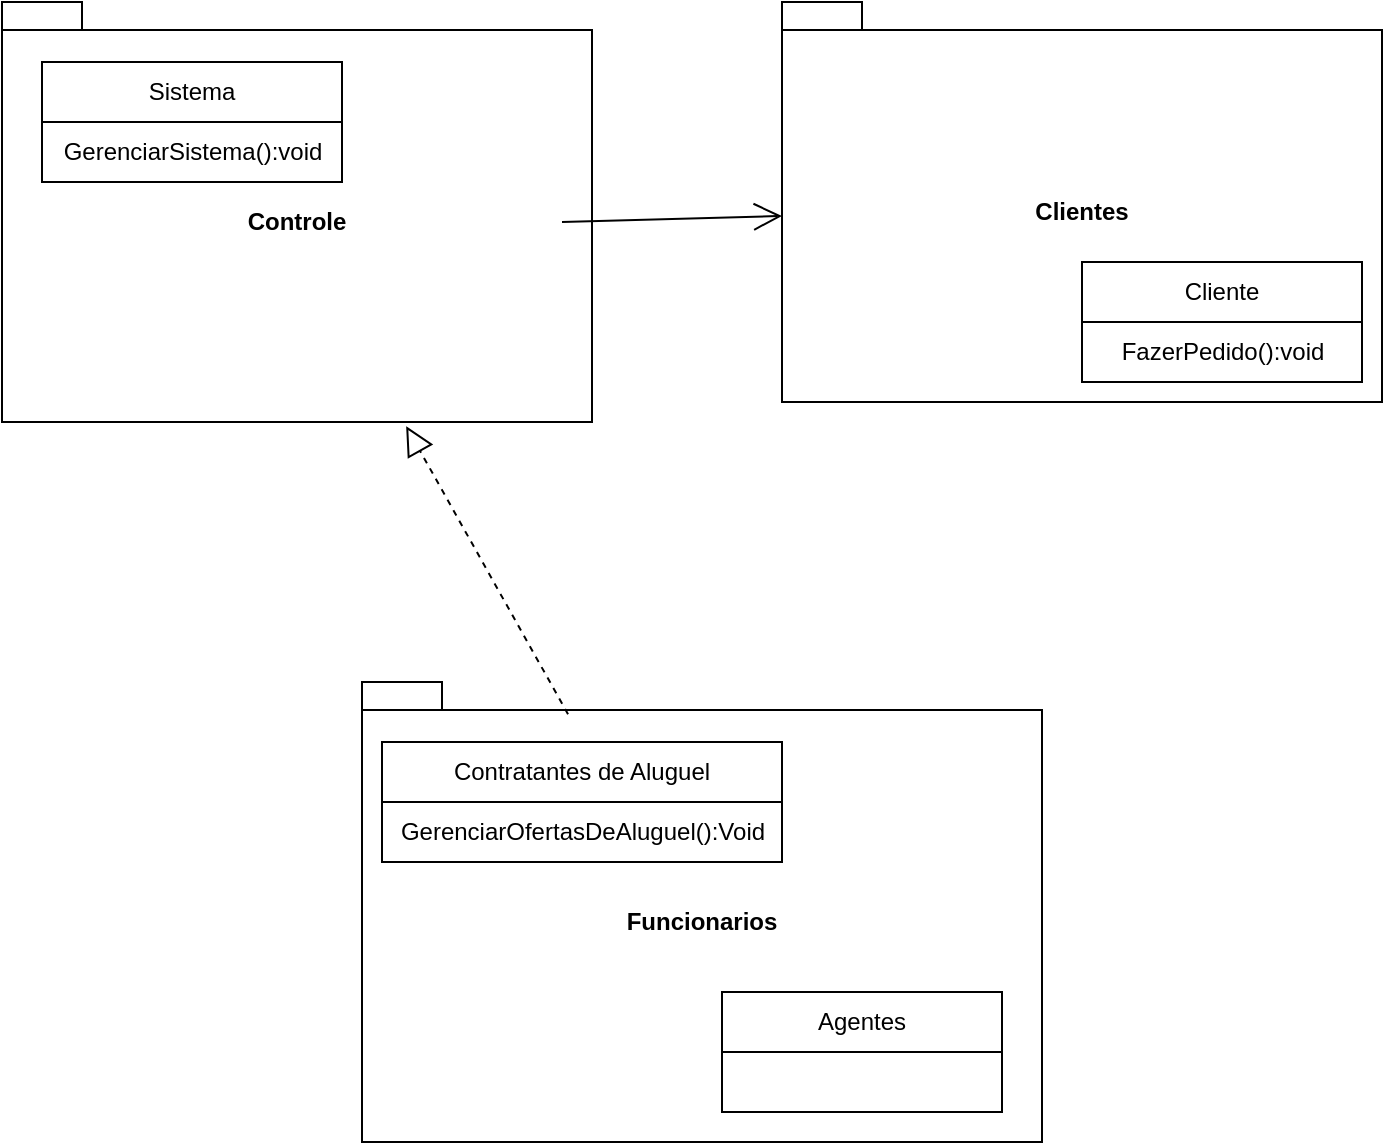 <mxfile version="21.0.10" type="device"><diagram id="C5RBs43oDa-KdzZeNtuy" name="Page-1"><mxGraphModel dx="1434" dy="764" grid="1" gridSize="10" guides="1" tooltips="1" connect="1" arrows="1" fold="1" page="1" pageScale="1" pageWidth="827" pageHeight="1169" math="0" shadow="0"><root><mxCell id="WIyWlLk6GJQsqaUBKTNV-0"/><mxCell id="WIyWlLk6GJQsqaUBKTNV-1" parent="WIyWlLk6GJQsqaUBKTNV-0"/><mxCell id="4z6V2QEUoA-pPMWpPCwY-27" value="Controle&lt;br&gt;" style="shape=folder;fontStyle=1;spacingTop=10;tabWidth=40;tabHeight=14;tabPosition=left;html=1;whiteSpace=wrap;" vertex="1" parent="WIyWlLk6GJQsqaUBKTNV-1"><mxGeometry x="50" y="60" width="295" height="210" as="geometry"/></mxCell><mxCell id="4z6V2QEUoA-pPMWpPCwY-4" value="Sistema" style="swimlane;fontStyle=0;childLayout=stackLayout;horizontal=1;startSize=30;horizontalStack=0;resizeParent=1;resizeParentMax=0;resizeLast=0;collapsible=1;marginBottom=0;whiteSpace=wrap;html=1;" vertex="1" parent="WIyWlLk6GJQsqaUBKTNV-1"><mxGeometry x="70" y="90" width="150" height="60" as="geometry"><mxRectangle x="340" y="330" width="60" height="30" as="alternateBounds"/></mxGeometry></mxCell><mxCell id="4z6V2QEUoA-pPMWpPCwY-25" value="GerenciarSistema():void&lt;br&gt;" style="text;html=1;align=center;verticalAlign=middle;resizable=0;points=[];autosize=1;strokeColor=none;fillColor=none;" vertex="1" parent="4z6V2QEUoA-pPMWpPCwY-4"><mxGeometry y="30" width="150" height="30" as="geometry"/></mxCell><mxCell id="4z6V2QEUoA-pPMWpPCwY-28" value="Clientes" style="shape=folder;fontStyle=1;spacingTop=10;tabWidth=40;tabHeight=14;tabPosition=left;html=1;whiteSpace=wrap;" vertex="1" parent="WIyWlLk6GJQsqaUBKTNV-1"><mxGeometry x="440" y="60" width="300" height="200" as="geometry"/></mxCell><object label="Cliente" FazerPedido="void" id="4z6V2QEUoA-pPMWpPCwY-0"><mxCell style="swimlane;fontStyle=0;childLayout=stackLayout;horizontal=1;startSize=30;horizontalStack=0;resizeParent=1;resizeParentMax=0;resizeLast=0;collapsible=1;marginBottom=0;whiteSpace=wrap;html=1;" vertex="1" parent="WIyWlLk6GJQsqaUBKTNV-1"><mxGeometry x="590" y="190" width="140" height="60" as="geometry"><mxRectangle x="110" y="135" width="80" height="30" as="alternateBounds"/></mxGeometry></mxCell></object><mxCell id="4z6V2QEUoA-pPMWpPCwY-19" value="FazerPedido():void" style="text;html=1;align=center;verticalAlign=middle;resizable=0;points=[];autosize=1;strokeColor=none;fillColor=none;" vertex="1" parent="4z6V2QEUoA-pPMWpPCwY-0"><mxGeometry y="30" width="140" height="30" as="geometry"/></mxCell><mxCell id="4z6V2QEUoA-pPMWpPCwY-30" value="" style="endArrow=open;endFill=1;endSize=12;html=1;rounded=0;entryX=0;entryY=0;entryDx=0;entryDy=107;entryPerimeter=0;" edge="1" parent="WIyWlLk6GJQsqaUBKTNV-1" target="4z6V2QEUoA-pPMWpPCwY-28"><mxGeometry width="160" relative="1" as="geometry"><mxPoint x="330" y="170" as="sourcePoint"/><mxPoint x="430" y="170" as="targetPoint"/></mxGeometry></mxCell><mxCell id="4z6V2QEUoA-pPMWpPCwY-31" value="Funcionarios&lt;br&gt;" style="shape=folder;fontStyle=1;spacingTop=10;tabWidth=40;tabHeight=14;tabPosition=left;html=1;whiteSpace=wrap;" vertex="1" parent="WIyWlLk6GJQsqaUBKTNV-1"><mxGeometry x="230" y="400" width="340" height="230" as="geometry"/></mxCell><mxCell id="4z6V2QEUoA-pPMWpPCwY-12" value="Contratantes de Aluguel&lt;br&gt;" style="swimlane;fontStyle=0;childLayout=stackLayout;horizontal=1;startSize=30;horizontalStack=0;resizeParent=1;resizeParentMax=0;resizeLast=0;collapsible=1;marginBottom=0;whiteSpace=wrap;html=1;" vertex="1" parent="WIyWlLk6GJQsqaUBKTNV-1"><mxGeometry x="240" y="430" width="200" height="60" as="geometry"/></mxCell><mxCell id="4z6V2QEUoA-pPMWpPCwY-24" value="GerenciarOfertasDeAluguel():Void&lt;br&gt;" style="text;html=1;align=center;verticalAlign=middle;resizable=0;points=[];autosize=1;strokeColor=none;fillColor=none;" vertex="1" parent="4z6V2QEUoA-pPMWpPCwY-12"><mxGeometry y="30" width="200" height="30" as="geometry"/></mxCell><mxCell id="4z6V2QEUoA-pPMWpPCwY-8" value="Agentes" style="swimlane;fontStyle=0;childLayout=stackLayout;horizontal=1;startSize=30;horizontalStack=0;resizeParent=1;resizeParentMax=0;resizeLast=0;collapsible=1;marginBottom=0;whiteSpace=wrap;html=1;" vertex="1" parent="WIyWlLk6GJQsqaUBKTNV-1"><mxGeometry x="410" y="555" width="140" height="60" as="geometry"/></mxCell><mxCell id="4z6V2QEUoA-pPMWpPCwY-32" value="" style="endArrow=block;dashed=1;endFill=0;endSize=12;html=1;rounded=0;entryX=0.685;entryY=1.01;entryDx=0;entryDy=0;entryPerimeter=0;exitX=0.303;exitY=0.07;exitDx=0;exitDy=0;exitPerimeter=0;" edge="1" parent="WIyWlLk6GJQsqaUBKTNV-1" source="4z6V2QEUoA-pPMWpPCwY-31" target="4z6V2QEUoA-pPMWpPCwY-27"><mxGeometry width="160" relative="1" as="geometry"><mxPoint x="330" y="460" as="sourcePoint"/><mxPoint x="490" y="460" as="targetPoint"/></mxGeometry></mxCell></root></mxGraphModel></diagram></mxfile>